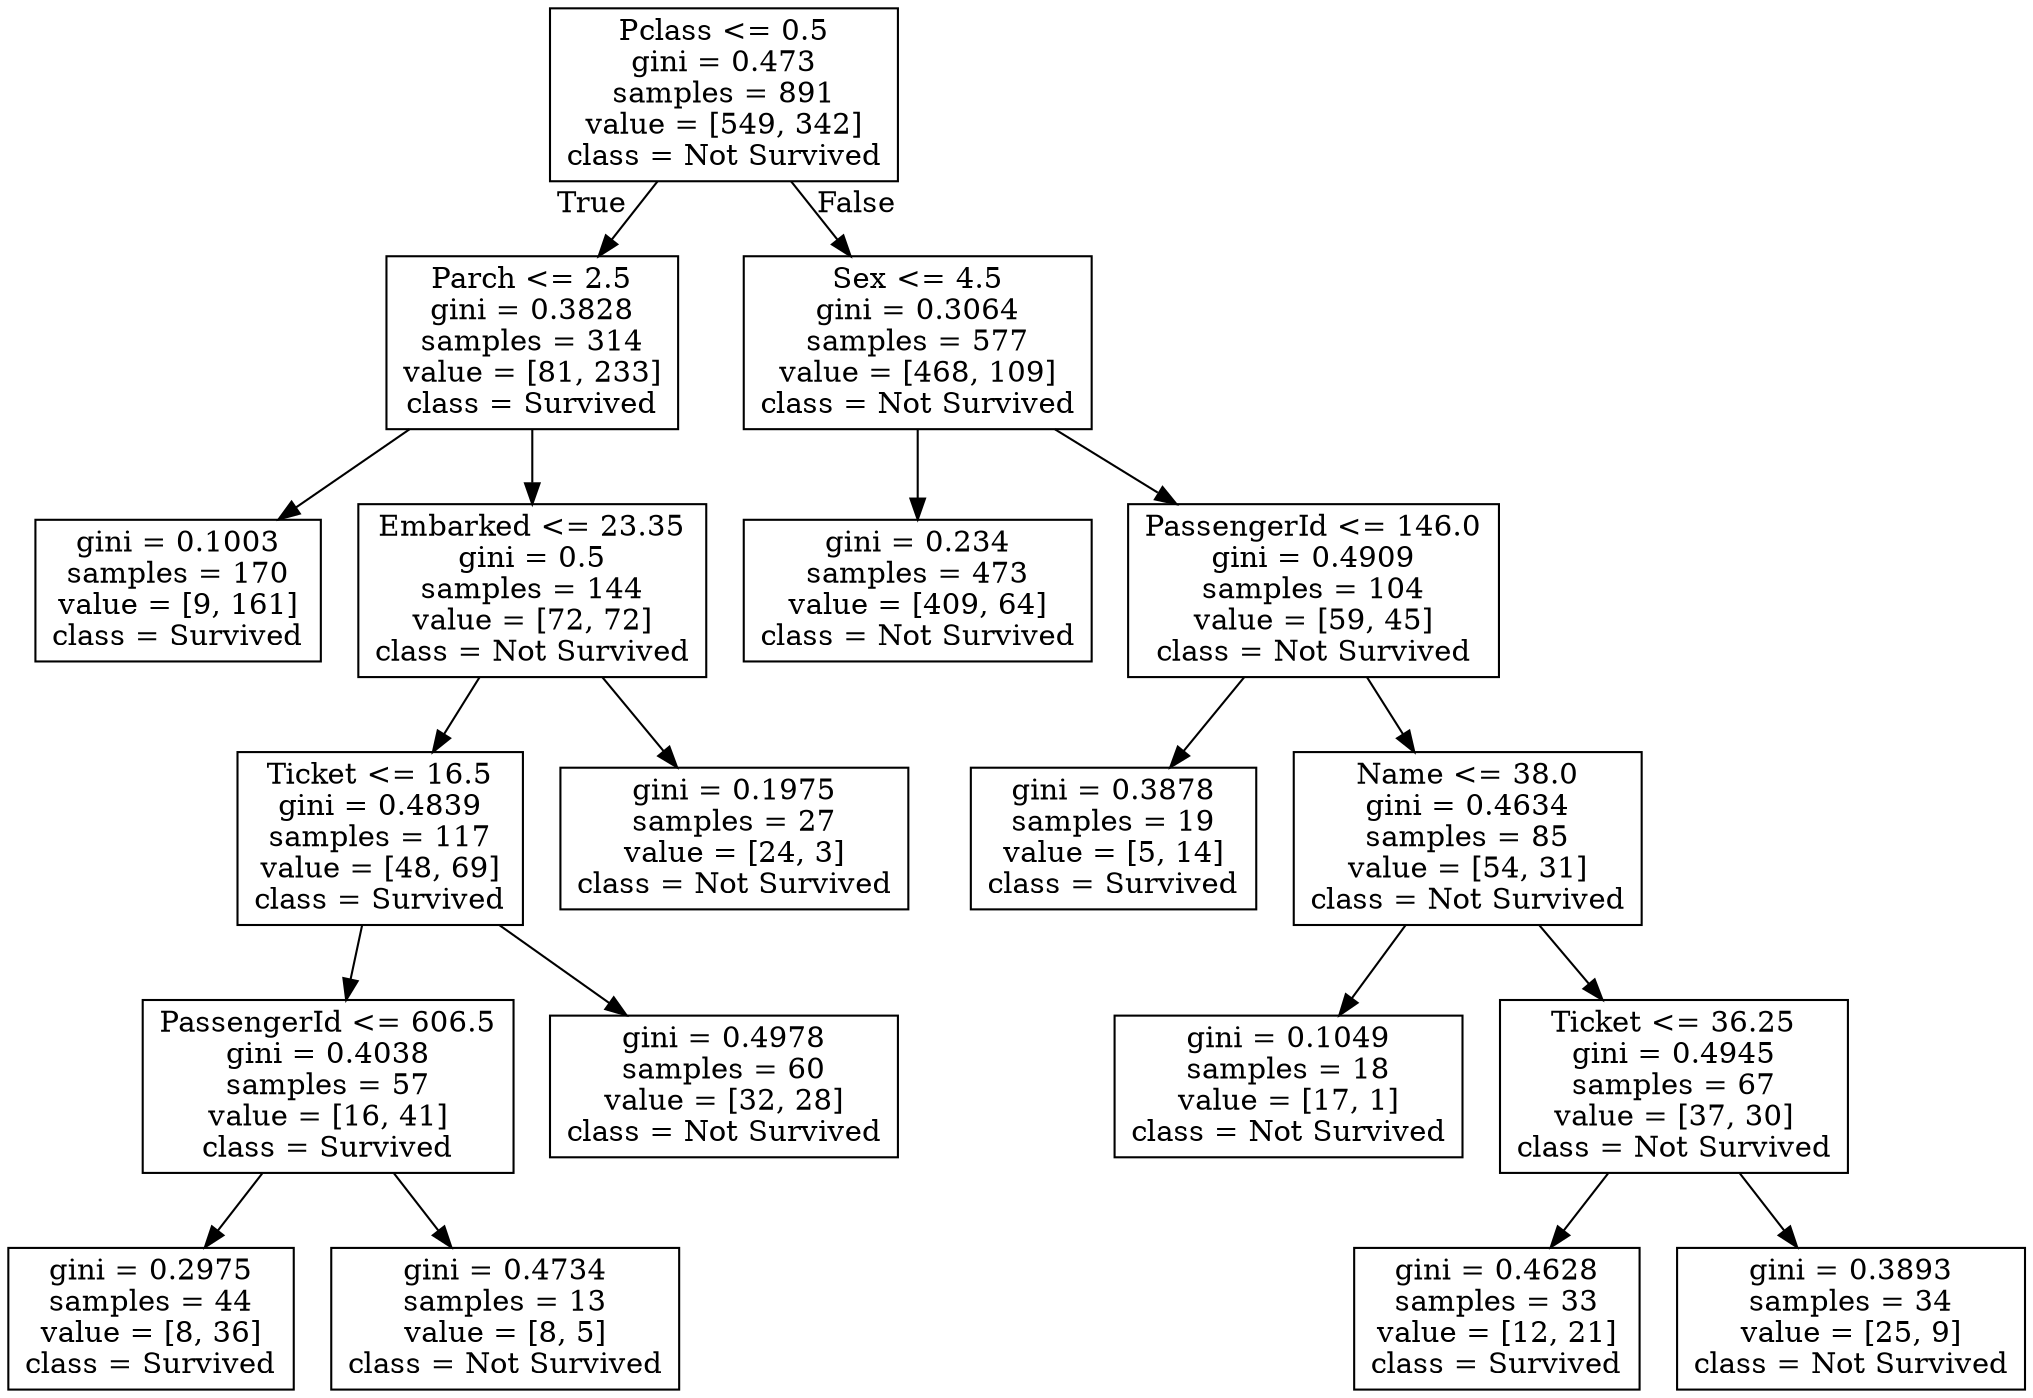 digraph Tree {
node [shape=box] ;
0 [label="Pclass <= 0.5\ngini = 0.473\nsamples = 891\nvalue = [549, 342]\nclass = Not Survived"] ;
1 [label="Parch <= 2.5\ngini = 0.3828\nsamples = 314\nvalue = [81, 233]\nclass = Survived"] ;
0 -> 1 [labeldistance=2.5, labelangle=45, headlabel="True"] ;
3 [label="gini = 0.1003\nsamples = 170\nvalue = [9, 161]\nclass = Survived"] ;
1 -> 3 ;
4 [label="Embarked <= 23.35\ngini = 0.5\nsamples = 144\nvalue = [72, 72]\nclass = Not Survived"] ;
1 -> 4 ;
7 [label="Ticket <= 16.5\ngini = 0.4839\nsamples = 117\nvalue = [48, 69]\nclass = Survived"] ;
4 -> 7 ;
15 [label="PassengerId <= 606.5\ngini = 0.4038\nsamples = 57\nvalue = [16, 41]\nclass = Survived"] ;
7 -> 15 ;
17 [label="gini = 0.2975\nsamples = 44\nvalue = [8, 36]\nclass = Survived"] ;
15 -> 17 ;
18 [label="gini = 0.4734\nsamples = 13\nvalue = [8, 5]\nclass = Not Survived"] ;
15 -> 18 ;
16 [label="gini = 0.4978\nsamples = 60\nvalue = [32, 28]\nclass = Not Survived"] ;
7 -> 16 ;
8 [label="gini = 0.1975\nsamples = 27\nvalue = [24, 3]\nclass = Not Survived"] ;
4 -> 8 ;
2 [label="Sex <= 4.5\ngini = 0.3064\nsamples = 577\nvalue = [468, 109]\nclass = Not Survived"] ;
0 -> 2 [labeldistance=2.5, labelangle=-45, headlabel="False"] ;
5 [label="gini = 0.234\nsamples = 473\nvalue = [409, 64]\nclass = Not Survived"] ;
2 -> 5 ;
6 [label="PassengerId <= 146.0\ngini = 0.4909\nsamples = 104\nvalue = [59, 45]\nclass = Not Survived"] ;
2 -> 6 ;
9 [label="gini = 0.3878\nsamples = 19\nvalue = [5, 14]\nclass = Survived"] ;
6 -> 9 ;
10 [label="Name <= 38.0\ngini = 0.4634\nsamples = 85\nvalue = [54, 31]\nclass = Not Survived"] ;
6 -> 10 ;
11 [label="gini = 0.1049\nsamples = 18\nvalue = [17, 1]\nclass = Not Survived"] ;
10 -> 11 ;
12 [label="Ticket <= 36.25\ngini = 0.4945\nsamples = 67\nvalue = [37, 30]\nclass = Not Survived"] ;
10 -> 12 ;
13 [label="gini = 0.4628\nsamples = 33\nvalue = [12, 21]\nclass = Survived"] ;
12 -> 13 ;
14 [label="gini = 0.3893\nsamples = 34\nvalue = [25, 9]\nclass = Not Survived"] ;
12 -> 14 ;
}